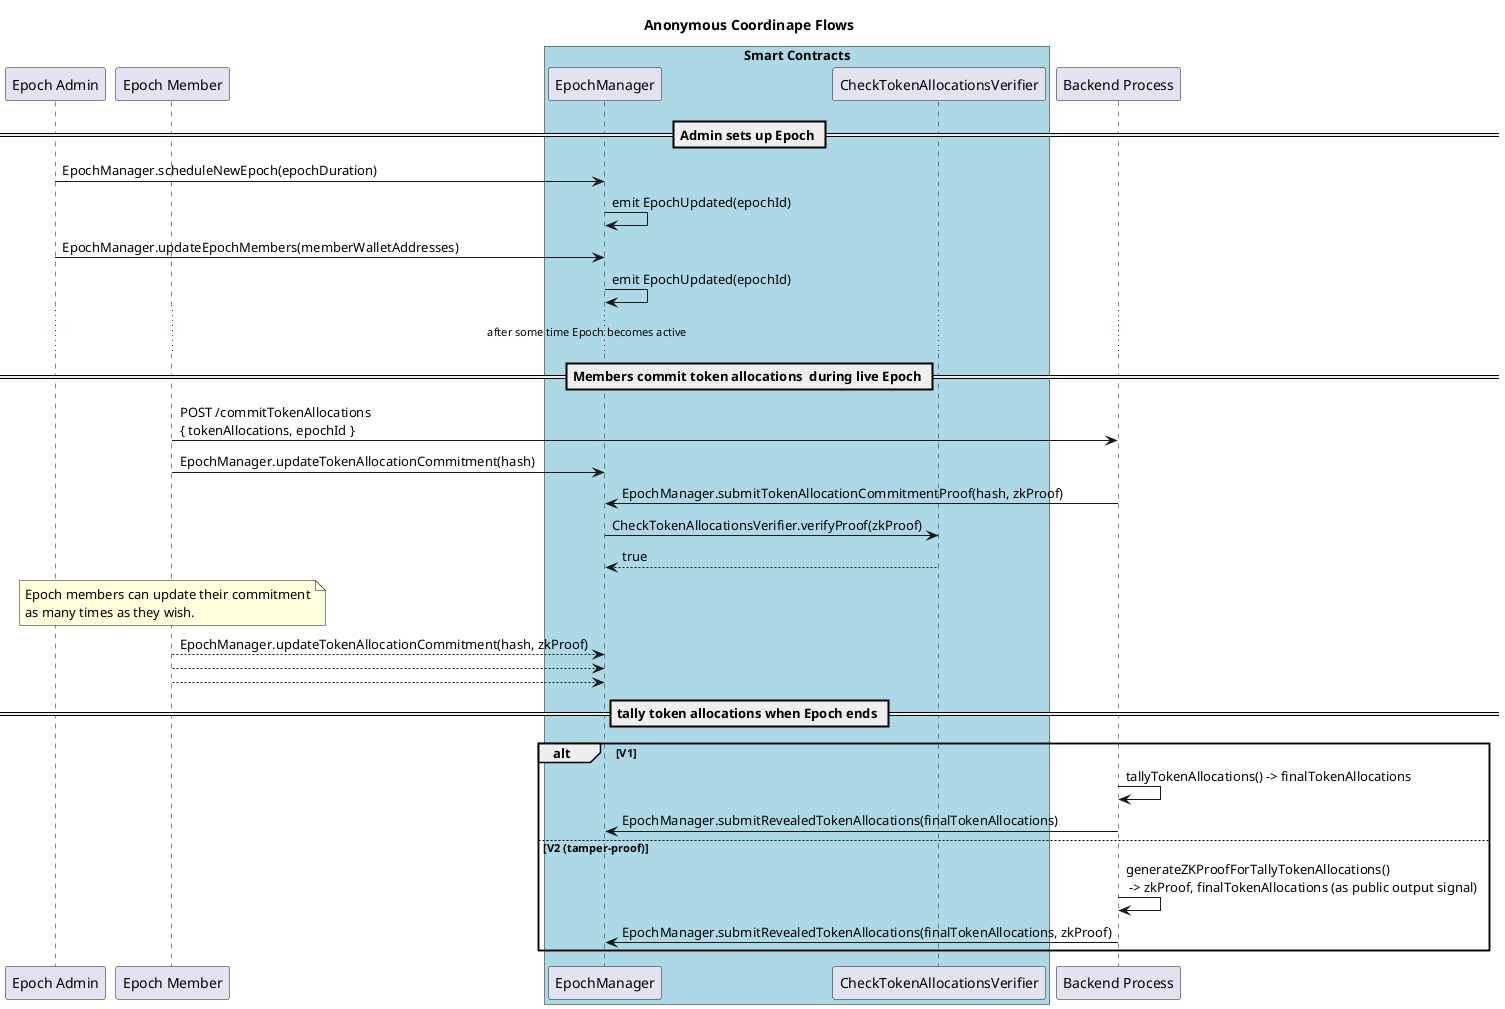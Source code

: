 @startuml

title Anonymous Coordinape Flows

participant "Epoch Admin" as ea
participant "Epoch Member" as em
box "Smart Contracts" #LightBlue
    participant "EpochManager" as emger
    participant "CheckTokenAllocationsVerifier" as v
end box
participant "Backend Process" as proc

== Admin sets up Epoch ==

ea -> emger: EpochManager.scheduleNewEpoch(epochDuration)
    emger -> emger: emit EpochUpdated(epochId)
ea -> emger: EpochManager.updateEpochMembers(memberWalletAddresses)
    emger -> emger: emit EpochUpdated(epochId)

... after some time Epoch becomes active ...

== Members commit token allocations  during live Epoch ==

em -> proc: POST /commitTokenAllocations\n{ tokenAllocations, epochId }

em -> emger: EpochManager.updateTokenAllocationCommitment(hash)

proc -> emger: EpochManager.submitTokenAllocationCommitmentProof(hash, zkProof)
    emger -> v: CheckTokenAllocationsVerifier.verifyProof(zkProof)
    v --> emger: true

note over em
Epoch members can update their commitment
as many times as they wish.
end note

em --> emger: EpochManager.updateTokenAllocationCommitment(hash, zkProof)
em --> emger:
em --> emger:

== tally token allocations when Epoch ends ==

alt V1
    proc -> proc: tallyTokenAllocations() -> finalTokenAllocations
    proc -> emger: EpochManager.submitRevealedTokenAllocations(finalTokenAllocations)
else V2 (tamper-proof)
    proc -> proc: generateZKProofForTallyTokenAllocations()\n -> zkProof, finalTokenAllocations (as public output signal)
    proc -> emger: EpochManager.submitRevealedTokenAllocations(finalTokenAllocations, zkProof)
end

@enduml